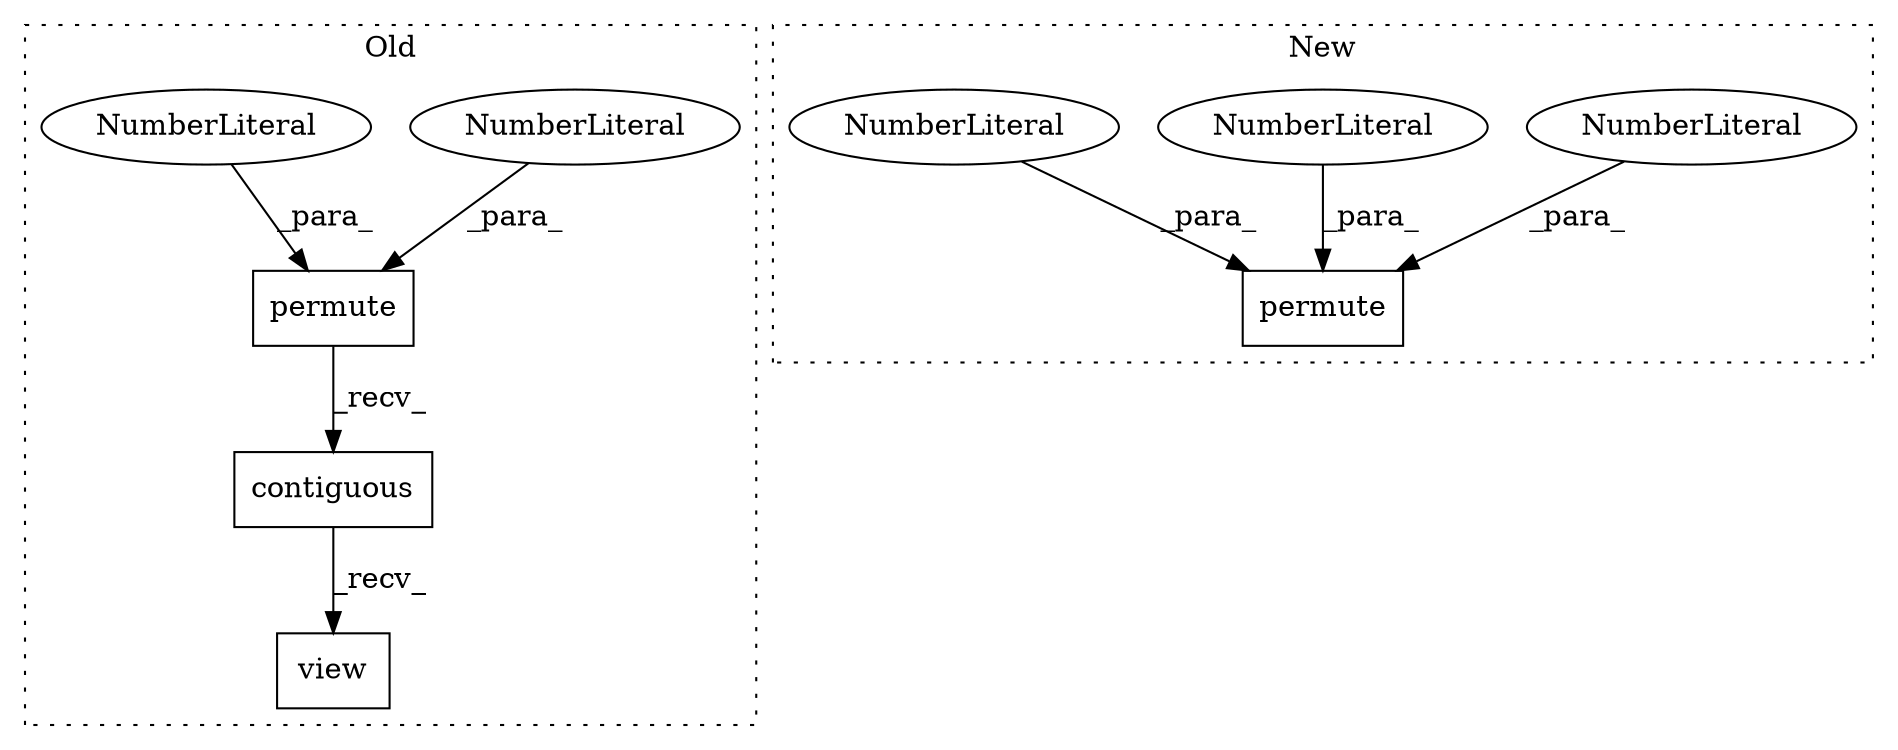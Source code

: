 digraph G {
subgraph cluster0 {
1 [label="contiguous" a="32" s="2949" l="12" shape="box"];
6 [label="view" a="32" s="2962,2994" l="5,1" shape="box"];
7 [label="permute" a="32" s="2678,2693" l="8,1" shape="box"];
8 [label="NumberLiteral" a="34" s="2692" l="1" shape="ellipse"];
9 [label="NumberLiteral" a="34" s="2690" l="1" shape="ellipse"];
label = "Old";
style="dotted";
}
subgraph cluster1 {
2 [label="permute" a="32" s="2346,2365" l="8,1" shape="box"];
3 [label="NumberLiteral" a="34" s="2362" l="1" shape="ellipse"];
4 [label="NumberLiteral" a="34" s="2354" l="1" shape="ellipse"];
5 [label="NumberLiteral" a="34" s="2360" l="1" shape="ellipse"];
label = "New";
style="dotted";
}
1 -> 6 [label="_recv_"];
3 -> 2 [label="_para_"];
4 -> 2 [label="_para_"];
5 -> 2 [label="_para_"];
7 -> 1 [label="_recv_"];
8 -> 7 [label="_para_"];
9 -> 7 [label="_para_"];
}